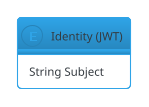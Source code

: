 @startuml
!theme cerulean-outline
hide empty methods

entity "Identity (JWT)" {
  String Subject
}

@enduml
